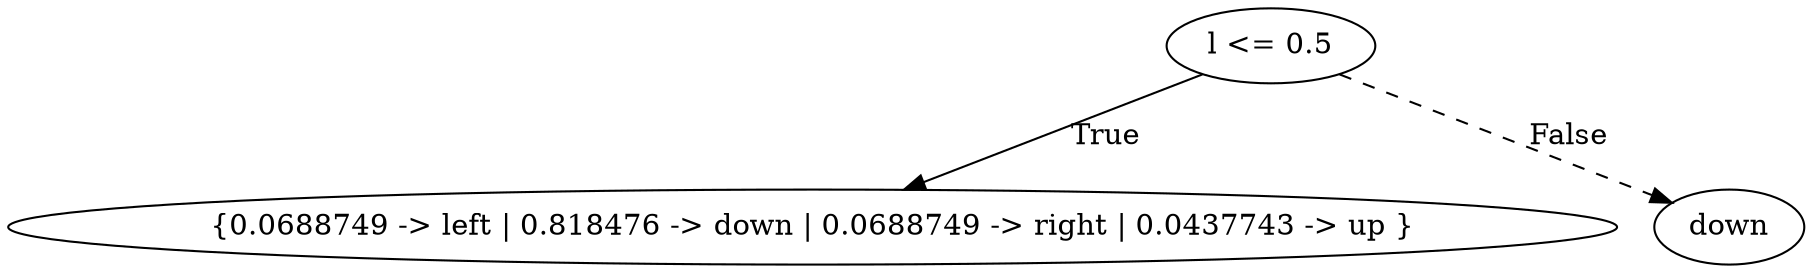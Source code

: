 digraph {
0 [label="l <= 0.5"];
1 [label="{0.0688749 -> left | 0.818476 -> down | 0.0688749 -> right | 0.0437743 -> up }"];
0 -> 1 [label="True"];
2 [label="down"];
0 -> 2 [style="dashed", label="False"];

}